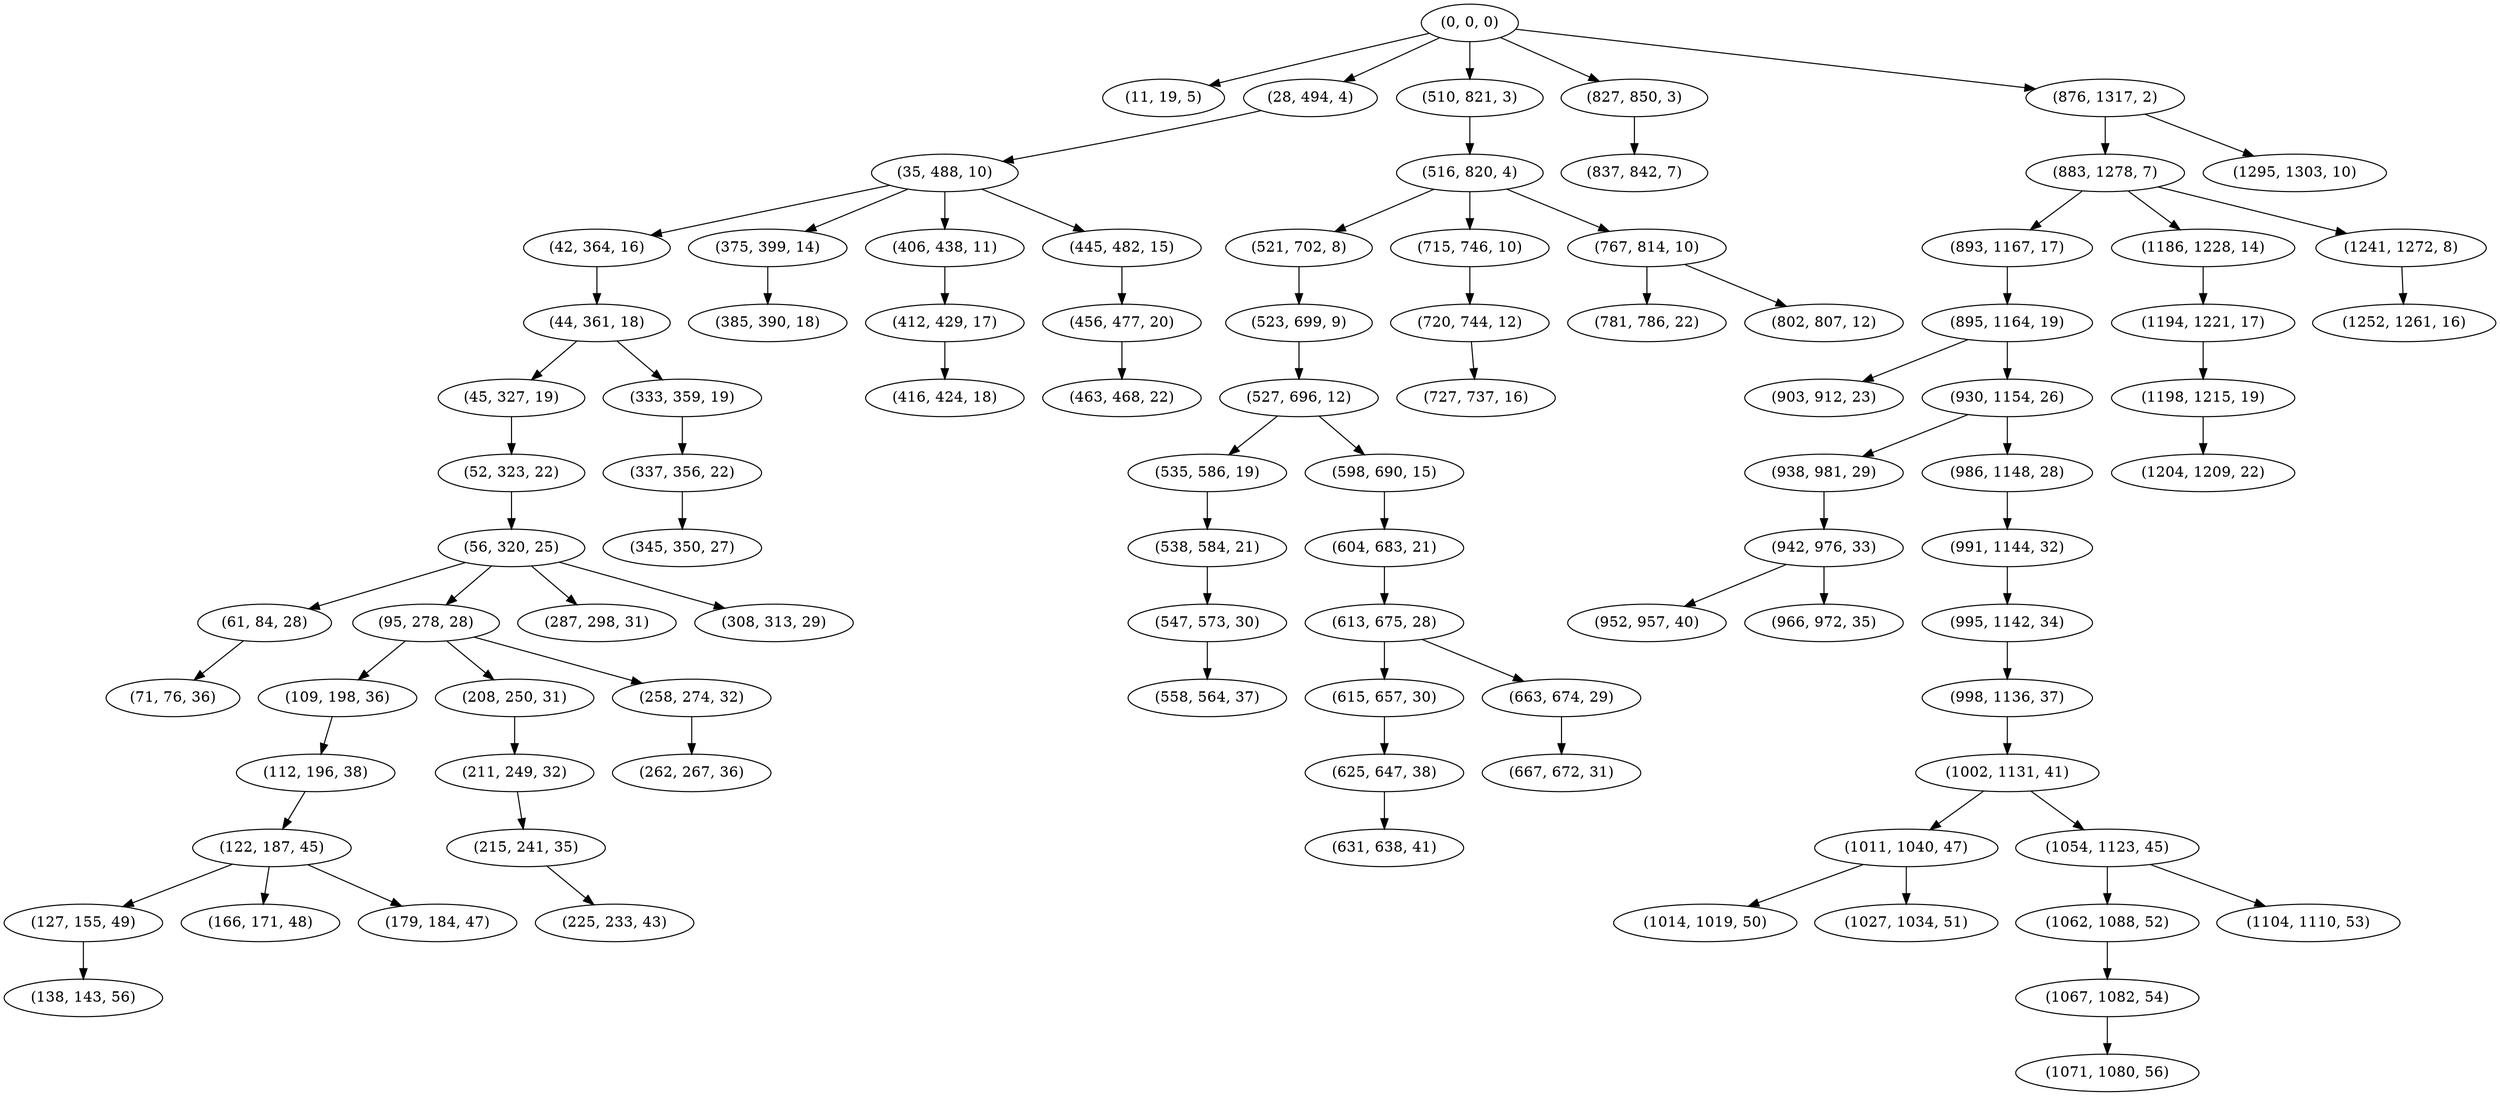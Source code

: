 digraph tree {
    "(0, 0, 0)";
    "(11, 19, 5)";
    "(28, 494, 4)";
    "(35, 488, 10)";
    "(42, 364, 16)";
    "(44, 361, 18)";
    "(45, 327, 19)";
    "(52, 323, 22)";
    "(56, 320, 25)";
    "(61, 84, 28)";
    "(71, 76, 36)";
    "(95, 278, 28)";
    "(109, 198, 36)";
    "(112, 196, 38)";
    "(122, 187, 45)";
    "(127, 155, 49)";
    "(138, 143, 56)";
    "(166, 171, 48)";
    "(179, 184, 47)";
    "(208, 250, 31)";
    "(211, 249, 32)";
    "(215, 241, 35)";
    "(225, 233, 43)";
    "(258, 274, 32)";
    "(262, 267, 36)";
    "(287, 298, 31)";
    "(308, 313, 29)";
    "(333, 359, 19)";
    "(337, 356, 22)";
    "(345, 350, 27)";
    "(375, 399, 14)";
    "(385, 390, 18)";
    "(406, 438, 11)";
    "(412, 429, 17)";
    "(416, 424, 18)";
    "(445, 482, 15)";
    "(456, 477, 20)";
    "(463, 468, 22)";
    "(510, 821, 3)";
    "(516, 820, 4)";
    "(521, 702, 8)";
    "(523, 699, 9)";
    "(527, 696, 12)";
    "(535, 586, 19)";
    "(538, 584, 21)";
    "(547, 573, 30)";
    "(558, 564, 37)";
    "(598, 690, 15)";
    "(604, 683, 21)";
    "(613, 675, 28)";
    "(615, 657, 30)";
    "(625, 647, 38)";
    "(631, 638, 41)";
    "(663, 674, 29)";
    "(667, 672, 31)";
    "(715, 746, 10)";
    "(720, 744, 12)";
    "(727, 737, 16)";
    "(767, 814, 10)";
    "(781, 786, 22)";
    "(802, 807, 12)";
    "(827, 850, 3)";
    "(837, 842, 7)";
    "(876, 1317, 2)";
    "(883, 1278, 7)";
    "(893, 1167, 17)";
    "(895, 1164, 19)";
    "(903, 912, 23)";
    "(930, 1154, 26)";
    "(938, 981, 29)";
    "(942, 976, 33)";
    "(952, 957, 40)";
    "(966, 972, 35)";
    "(986, 1148, 28)";
    "(991, 1144, 32)";
    "(995, 1142, 34)";
    "(998, 1136, 37)";
    "(1002, 1131, 41)";
    "(1011, 1040, 47)";
    "(1014, 1019, 50)";
    "(1027, 1034, 51)";
    "(1054, 1123, 45)";
    "(1062, 1088, 52)";
    "(1067, 1082, 54)";
    "(1071, 1080, 56)";
    "(1104, 1110, 53)";
    "(1186, 1228, 14)";
    "(1194, 1221, 17)";
    "(1198, 1215, 19)";
    "(1204, 1209, 22)";
    "(1241, 1272, 8)";
    "(1252, 1261, 16)";
    "(1295, 1303, 10)";
    "(0, 0, 0)" -> "(11, 19, 5)";
    "(0, 0, 0)" -> "(28, 494, 4)";
    "(0, 0, 0)" -> "(510, 821, 3)";
    "(0, 0, 0)" -> "(827, 850, 3)";
    "(0, 0, 0)" -> "(876, 1317, 2)";
    "(28, 494, 4)" -> "(35, 488, 10)";
    "(35, 488, 10)" -> "(42, 364, 16)";
    "(35, 488, 10)" -> "(375, 399, 14)";
    "(35, 488, 10)" -> "(406, 438, 11)";
    "(35, 488, 10)" -> "(445, 482, 15)";
    "(42, 364, 16)" -> "(44, 361, 18)";
    "(44, 361, 18)" -> "(45, 327, 19)";
    "(44, 361, 18)" -> "(333, 359, 19)";
    "(45, 327, 19)" -> "(52, 323, 22)";
    "(52, 323, 22)" -> "(56, 320, 25)";
    "(56, 320, 25)" -> "(61, 84, 28)";
    "(56, 320, 25)" -> "(95, 278, 28)";
    "(56, 320, 25)" -> "(287, 298, 31)";
    "(56, 320, 25)" -> "(308, 313, 29)";
    "(61, 84, 28)" -> "(71, 76, 36)";
    "(95, 278, 28)" -> "(109, 198, 36)";
    "(95, 278, 28)" -> "(208, 250, 31)";
    "(95, 278, 28)" -> "(258, 274, 32)";
    "(109, 198, 36)" -> "(112, 196, 38)";
    "(112, 196, 38)" -> "(122, 187, 45)";
    "(122, 187, 45)" -> "(127, 155, 49)";
    "(122, 187, 45)" -> "(166, 171, 48)";
    "(122, 187, 45)" -> "(179, 184, 47)";
    "(127, 155, 49)" -> "(138, 143, 56)";
    "(208, 250, 31)" -> "(211, 249, 32)";
    "(211, 249, 32)" -> "(215, 241, 35)";
    "(215, 241, 35)" -> "(225, 233, 43)";
    "(258, 274, 32)" -> "(262, 267, 36)";
    "(333, 359, 19)" -> "(337, 356, 22)";
    "(337, 356, 22)" -> "(345, 350, 27)";
    "(375, 399, 14)" -> "(385, 390, 18)";
    "(406, 438, 11)" -> "(412, 429, 17)";
    "(412, 429, 17)" -> "(416, 424, 18)";
    "(445, 482, 15)" -> "(456, 477, 20)";
    "(456, 477, 20)" -> "(463, 468, 22)";
    "(510, 821, 3)" -> "(516, 820, 4)";
    "(516, 820, 4)" -> "(521, 702, 8)";
    "(516, 820, 4)" -> "(715, 746, 10)";
    "(516, 820, 4)" -> "(767, 814, 10)";
    "(521, 702, 8)" -> "(523, 699, 9)";
    "(523, 699, 9)" -> "(527, 696, 12)";
    "(527, 696, 12)" -> "(535, 586, 19)";
    "(527, 696, 12)" -> "(598, 690, 15)";
    "(535, 586, 19)" -> "(538, 584, 21)";
    "(538, 584, 21)" -> "(547, 573, 30)";
    "(547, 573, 30)" -> "(558, 564, 37)";
    "(598, 690, 15)" -> "(604, 683, 21)";
    "(604, 683, 21)" -> "(613, 675, 28)";
    "(613, 675, 28)" -> "(615, 657, 30)";
    "(613, 675, 28)" -> "(663, 674, 29)";
    "(615, 657, 30)" -> "(625, 647, 38)";
    "(625, 647, 38)" -> "(631, 638, 41)";
    "(663, 674, 29)" -> "(667, 672, 31)";
    "(715, 746, 10)" -> "(720, 744, 12)";
    "(720, 744, 12)" -> "(727, 737, 16)";
    "(767, 814, 10)" -> "(781, 786, 22)";
    "(767, 814, 10)" -> "(802, 807, 12)";
    "(827, 850, 3)" -> "(837, 842, 7)";
    "(876, 1317, 2)" -> "(883, 1278, 7)";
    "(876, 1317, 2)" -> "(1295, 1303, 10)";
    "(883, 1278, 7)" -> "(893, 1167, 17)";
    "(883, 1278, 7)" -> "(1186, 1228, 14)";
    "(883, 1278, 7)" -> "(1241, 1272, 8)";
    "(893, 1167, 17)" -> "(895, 1164, 19)";
    "(895, 1164, 19)" -> "(903, 912, 23)";
    "(895, 1164, 19)" -> "(930, 1154, 26)";
    "(930, 1154, 26)" -> "(938, 981, 29)";
    "(930, 1154, 26)" -> "(986, 1148, 28)";
    "(938, 981, 29)" -> "(942, 976, 33)";
    "(942, 976, 33)" -> "(952, 957, 40)";
    "(942, 976, 33)" -> "(966, 972, 35)";
    "(986, 1148, 28)" -> "(991, 1144, 32)";
    "(991, 1144, 32)" -> "(995, 1142, 34)";
    "(995, 1142, 34)" -> "(998, 1136, 37)";
    "(998, 1136, 37)" -> "(1002, 1131, 41)";
    "(1002, 1131, 41)" -> "(1011, 1040, 47)";
    "(1002, 1131, 41)" -> "(1054, 1123, 45)";
    "(1011, 1040, 47)" -> "(1014, 1019, 50)";
    "(1011, 1040, 47)" -> "(1027, 1034, 51)";
    "(1054, 1123, 45)" -> "(1062, 1088, 52)";
    "(1054, 1123, 45)" -> "(1104, 1110, 53)";
    "(1062, 1088, 52)" -> "(1067, 1082, 54)";
    "(1067, 1082, 54)" -> "(1071, 1080, 56)";
    "(1186, 1228, 14)" -> "(1194, 1221, 17)";
    "(1194, 1221, 17)" -> "(1198, 1215, 19)";
    "(1198, 1215, 19)" -> "(1204, 1209, 22)";
    "(1241, 1272, 8)" -> "(1252, 1261, 16)";
}
